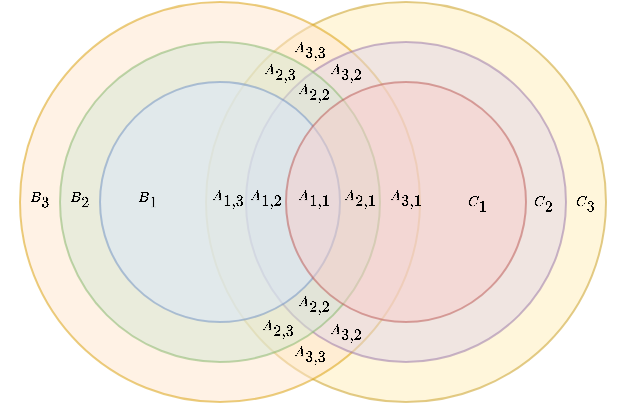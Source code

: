 <mxfile version="20.2.3" type="device"><diagram id="WUBHc-pgt2fzgMRwGX6c" name="Pagina-1"><mxGraphModel dx="464" dy="319" grid="1" gridSize="10" guides="1" tooltips="1" connect="1" arrows="1" fold="1" page="1" pageScale="1" pageWidth="827" pageHeight="1169" math="1" shadow="0"><root><mxCell id="0"/><mxCell id="1" parent="0"/><mxCell id="gHVefr5EZ3KAjAMUDERQ-6" value="" style="ellipse;whiteSpace=wrap;html=1;fillColor=#fff2cc;strokeColor=#d6b656;opacity=70;" parent="1" vertex="1"><mxGeometry x="253" y="280" width="200" height="200" as="geometry"/></mxCell><mxCell id="gHVefr5EZ3KAjAMUDERQ-5" value="" style="ellipse;whiteSpace=wrap;html=1;fillColor=#ffe6cc;strokeColor=#d79b00;opacity=50;fontSize=8;" parent="1" vertex="1"><mxGeometry x="160" y="280" width="200" height="200" as="geometry"/></mxCell><mxCell id="gHVefr5EZ3KAjAMUDERQ-4" value="" style="ellipse;whiteSpace=wrap;html=1;fillColor=#e1d5e7;strokeColor=#9673a6;opacity=50;" parent="1" vertex="1"><mxGeometry x="273" y="300" width="160" height="160" as="geometry"/></mxCell><mxCell id="gHVefr5EZ3KAjAMUDERQ-3" value="" style="ellipse;whiteSpace=wrap;html=1;fillColor=#d5e8d4;strokeColor=#82b366;opacity=50;fontSize=8;" parent="1" vertex="1"><mxGeometry x="180" y="300" width="160" height="160" as="geometry"/></mxCell><mxCell id="gHVefr5EZ3KAjAMUDERQ-1" value="" style="ellipse;whiteSpace=wrap;html=1;fillColor=#dae8fc;strokeColor=#6c8ebf;opacity=50;fontSize=8;" parent="1" vertex="1"><mxGeometry x="200" y="320" width="120" height="120" as="geometry"/></mxCell><mxCell id="gHVefr5EZ3KAjAMUDERQ-2" value="" style="ellipse;whiteSpace=wrap;html=1;fillColor=#f8cecc;strokeColor=#b85450;opacity=50;" parent="1" vertex="1"><mxGeometry x="293" y="320" width="120" height="120" as="geometry"/></mxCell><mxCell id="gHVefr5EZ3KAjAMUDERQ-7" value="&lt;font style=&quot;font-size: 6px;&quot;&gt;\(A_{1,1}\)&lt;/font&gt;" style="text;html=1;strokeColor=none;fillColor=none;align=center;verticalAlign=middle;whiteSpace=wrap;rounded=0;opacity=50;fontSize=6;" parent="1" vertex="1"><mxGeometry x="287" y="363" width="40" height="30" as="geometry"/></mxCell><mxCell id="gHVefr5EZ3KAjAMUDERQ-8" value="&lt;font style=&quot;font-size: 6px;&quot;&gt;\(A_{1,2}\)&lt;/font&gt;" style="text;html=1;strokeColor=none;fillColor=none;align=center;verticalAlign=middle;whiteSpace=wrap;rounded=0;opacity=50;fontSize=6;" parent="1" vertex="1"><mxGeometry x="263" y="363" width="40" height="30" as="geometry"/></mxCell><mxCell id="gHVefr5EZ3KAjAMUDERQ-9" value="&lt;font style=&quot;font-size: 6px;&quot;&gt;\(A_{2,1}\)&lt;/font&gt;" style="text;html=1;strokeColor=none;fillColor=none;align=center;verticalAlign=middle;whiteSpace=wrap;rounded=0;opacity=50;fontSize=6;" parent="1" vertex="1"><mxGeometry x="310" y="363" width="40" height="30" as="geometry"/></mxCell><mxCell id="gHVefr5EZ3KAjAMUDERQ-10" value="&lt;font style=&quot;font-size: 6px;&quot;&gt;\(A_{3,1}\)&lt;/font&gt;" style="text;html=1;strokeColor=none;fillColor=none;align=center;verticalAlign=middle;whiteSpace=wrap;rounded=0;opacity=50;fontSize=6;" parent="1" vertex="1"><mxGeometry x="333" y="363" width="40" height="30" as="geometry"/></mxCell><mxCell id="gHVefr5EZ3KAjAMUDERQ-11" value="&lt;font style=&quot;font-size: 6px;&quot;&gt;\(A_{1,3}\)&lt;/font&gt;" style="text;html=1;strokeColor=none;fillColor=none;align=center;verticalAlign=middle;whiteSpace=wrap;rounded=0;opacity=50;fontSize=6;" parent="1" vertex="1"><mxGeometry x="244" y="363" width="40" height="30" as="geometry"/></mxCell><mxCell id="gHVefr5EZ3KAjAMUDERQ-12" value="&lt;font style=&quot;font-size: 6px;&quot;&gt;\(A_{2,2}\)&lt;/font&gt;" style="text;html=1;strokeColor=none;fillColor=none;align=center;verticalAlign=middle;whiteSpace=wrap;rounded=0;opacity=50;fontSize=6;" parent="1" vertex="1"><mxGeometry x="287" y="310" width="40" height="30" as="geometry"/></mxCell><mxCell id="gHVefr5EZ3KAjAMUDERQ-13" value="&lt;font style=&quot;font-size: 6px;&quot;&gt;\(A_{2,2}\)&lt;/font&gt;" style="text;html=1;strokeColor=none;fillColor=none;align=center;verticalAlign=middle;whiteSpace=wrap;rounded=0;opacity=50;fontSize=6;" parent="1" vertex="1"><mxGeometry x="287" y="416" width="40" height="30" as="geometry"/></mxCell><mxCell id="gHVefr5EZ3KAjAMUDERQ-14" value="&lt;font style=&quot;font-size: 6px;&quot;&gt;\(A_{2,3}\)&lt;/font&gt;" style="text;html=1;strokeColor=none;fillColor=none;align=center;verticalAlign=middle;whiteSpace=wrap;rounded=0;opacity=50;fontSize=6;" parent="1" vertex="1"><mxGeometry x="270" y="300" width="40" height="30" as="geometry"/></mxCell><mxCell id="gHVefr5EZ3KAjAMUDERQ-15" value="&lt;font style=&quot;font-size: 6px;&quot;&gt;\(A_{2,3}\)&lt;/font&gt;" style="text;html=1;strokeColor=none;fillColor=none;align=center;verticalAlign=middle;whiteSpace=wrap;rounded=0;opacity=50;fontSize=6;" parent="1" vertex="1"><mxGeometry x="269" y="428" width="40" height="30" as="geometry"/></mxCell><mxCell id="gHVefr5EZ3KAjAMUDERQ-16" value="&lt;font style=&quot;font-size: 6px;&quot;&gt;\(A_{3,2}\)&lt;/font&gt;" style="text;html=1;strokeColor=none;fillColor=none;align=center;verticalAlign=middle;whiteSpace=wrap;rounded=0;opacity=50;fontSize=6;" parent="1" vertex="1"><mxGeometry x="303" y="430" width="40" height="30" as="geometry"/></mxCell><mxCell id="gHVefr5EZ3KAjAMUDERQ-17" value="&lt;font style=&quot;font-size: 6px;&quot;&gt;\(A_{3,2}\)&lt;/font&gt;" style="text;html=1;strokeColor=none;fillColor=none;align=center;verticalAlign=middle;whiteSpace=wrap;rounded=0;opacity=50;fontSize=6;" parent="1" vertex="1"><mxGeometry x="303" y="300" width="40" height="30" as="geometry"/></mxCell><mxCell id="gHVefr5EZ3KAjAMUDERQ-18" value="&lt;font style=&quot;font-size: 6px;&quot;&gt;\(A_{3,3}\)&lt;/font&gt;" style="text;html=1;strokeColor=none;fillColor=none;align=center;verticalAlign=middle;whiteSpace=wrap;rounded=0;opacity=50;fontSize=6;" parent="1" vertex="1"><mxGeometry x="285" y="289" width="40" height="30" as="geometry"/></mxCell><mxCell id="gHVefr5EZ3KAjAMUDERQ-19" value="&lt;font style=&quot;font-size: 6px;&quot;&gt;\(A_{3,3}\)&lt;/font&gt;" style="text;html=1;strokeColor=none;fillColor=none;align=center;verticalAlign=middle;whiteSpace=wrap;rounded=0;opacity=50;fontSize=6;" parent="1" vertex="1"><mxGeometry x="285" y="441" width="40" height="30" as="geometry"/></mxCell><mxCell id="gHVefr5EZ3KAjAMUDERQ-20" value="&lt;font style=&quot;font-size: 6px;&quot;&gt;\(B_{1}\)&lt;/font&gt;" style="text;html=1;strokeColor=none;fillColor=none;align=center;verticalAlign=middle;whiteSpace=wrap;rounded=0;opacity=50;fontSize=6;" parent="1" vertex="1"><mxGeometry x="204" y="363" width="40" height="30" as="geometry"/></mxCell><mxCell id="gHVefr5EZ3KAjAMUDERQ-21" value="&lt;font style=&quot;font-size: 6px;&quot;&gt;\(B_{2}\)&lt;/font&gt;" style="text;html=1;strokeColor=none;fillColor=none;align=center;verticalAlign=middle;whiteSpace=wrap;rounded=0;opacity=50;fontSize=6;" parent="1" vertex="1"><mxGeometry x="170" y="363" width="40" height="30" as="geometry"/></mxCell><mxCell id="gHVefr5EZ3KAjAMUDERQ-22" value="&lt;font style=&quot;font-size: 6px;&quot;&gt;\(B_{3}\)&lt;/font&gt;" style="text;html=1;strokeColor=none;fillColor=none;align=center;verticalAlign=middle;whiteSpace=wrap;rounded=0;opacity=50;fontSize=6;" parent="1" vertex="1"><mxGeometry x="150" y="363" width="40" height="30" as="geometry"/></mxCell><mxCell id="gHVefr5EZ3KAjAMUDERQ-23" value="&lt;font style=&quot;font-size: 6px;&quot;&gt;\(C_{1}\)&lt;/font&gt;" style="text;html=1;strokeColor=none;fillColor=none;align=center;verticalAlign=middle;whiteSpace=wrap;rounded=0;opacity=50;fontSize=6;" parent="1" vertex="1"><mxGeometry x="369" y="365" width="40" height="30" as="geometry"/></mxCell><mxCell id="gHVefr5EZ3KAjAMUDERQ-24" value="&lt;font style=&quot;font-size: 6px;&quot;&gt;\(C_{2}\)&lt;/font&gt;" style="text;html=1;strokeColor=none;fillColor=none;align=center;verticalAlign=middle;whiteSpace=wrap;rounded=0;opacity=50;fontSize=6;" parent="1" vertex="1"><mxGeometry x="402" y="365" width="40" height="30" as="geometry"/></mxCell><mxCell id="gHVefr5EZ3KAjAMUDERQ-25" value="&lt;font style=&quot;font-size: 6px;&quot;&gt;\(C_{3}\)&lt;/font&gt;" style="text;html=1;strokeColor=none;fillColor=none;align=center;verticalAlign=middle;whiteSpace=wrap;rounded=0;opacity=50;fontSize=6;" parent="1" vertex="1"><mxGeometry x="423" y="365" width="40" height="30" as="geometry"/></mxCell></root></mxGraphModel></diagram></mxfile>